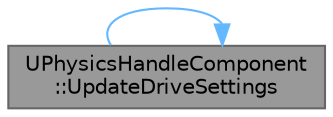 digraph "UPhysicsHandleComponent::UpdateDriveSettings"
{
 // INTERACTIVE_SVG=YES
 // LATEX_PDF_SIZE
  bgcolor="transparent";
  edge [fontname=Helvetica,fontsize=10,labelfontname=Helvetica,labelfontsize=10];
  node [fontname=Helvetica,fontsize=10,shape=box,height=0.2,width=0.4];
  rankdir="LR";
  Node1 [id="Node000001",label="UPhysicsHandleComponent\l::UpdateDriveSettings",height=0.2,width=0.4,color="gray40", fillcolor="grey60", style="filled", fontcolor="black",tooltip="Update the underlying constraint drive settings from the params in this component."];
  Node1 -> Node1 [id="edge1_Node000001_Node000001",color="steelblue1",style="solid",tooltip=" "];
}
